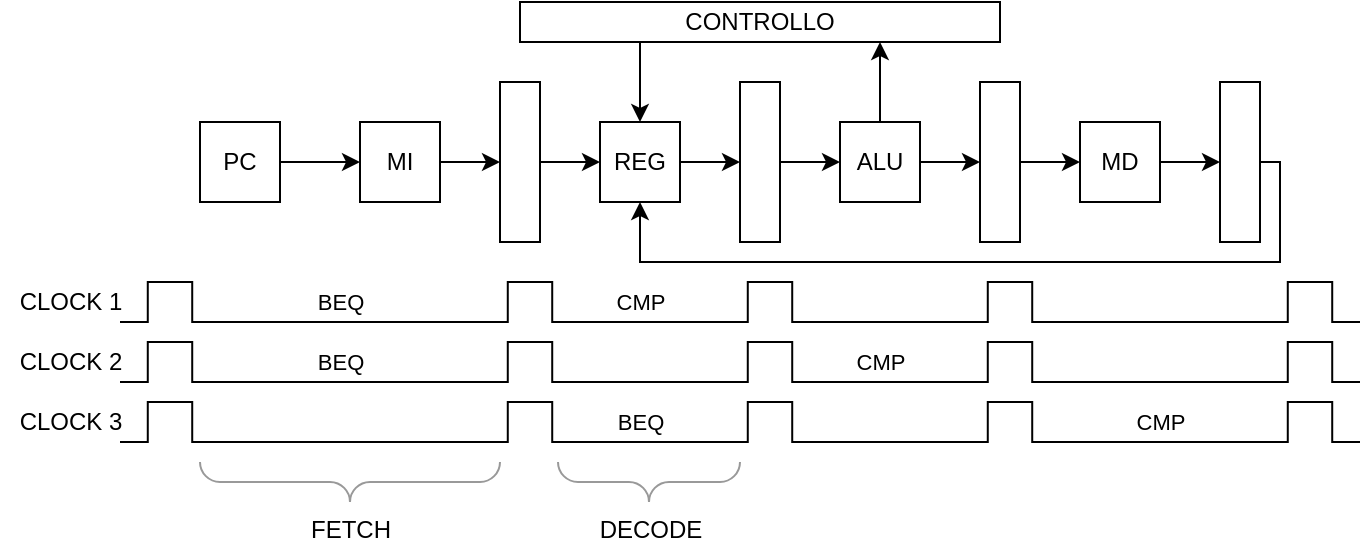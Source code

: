<mxfile>
    <diagram id="OR-BXBhnAxSEeM09ukOo" name="Pagina-1">
        <mxGraphModel dx="797" dy="571" grid="1" gridSize="10" guides="1" tooltips="1" connect="1" arrows="1" fold="1" page="1" pageScale="1" pageWidth="827" pageHeight="1169" math="0" shadow="0">
            <root>
                <mxCell id="0"/>
                <mxCell id="1" parent="0"/>
                <mxCell id="2" style="edgeStyle=none;html=1;exitX=1;exitY=0.5;exitDx=0;exitDy=0;entryX=0.5;entryY=1;entryDx=0;entryDy=0;" edge="1" parent="1" source="3" target="20">
                    <mxGeometry relative="1" as="geometry"/>
                </mxCell>
                <mxCell id="3" value="REG" style="whiteSpace=wrap;html=1;aspect=fixed;container=0;" vertex="1" parent="1">
                    <mxGeometry x="360" y="240" width="40" height="40" as="geometry"/>
                </mxCell>
                <mxCell id="4" style="edgeStyle=none;html=1;exitX=1;exitY=0.5;exitDx=0;exitDy=0;entryX=0.5;entryY=1;entryDx=0;entryDy=0;" edge="1" parent="1" source="5" target="18">
                    <mxGeometry relative="1" as="geometry"/>
                </mxCell>
                <mxCell id="5" value="MD" style="whiteSpace=wrap;html=1;aspect=fixed;container=0;" vertex="1" parent="1">
                    <mxGeometry x="600" y="240" width="40" height="40" as="geometry"/>
                </mxCell>
                <mxCell id="6" style="edgeStyle=none;html=1;exitX=1;exitY=0.5;exitDx=0;exitDy=0;entryX=0.5;entryY=1;entryDx=0;entryDy=0;" edge="1" parent="1" source="8" target="22">
                    <mxGeometry relative="1" as="geometry"/>
                </mxCell>
                <mxCell id="7" style="edgeStyle=orthogonalEdgeStyle;html=1;exitX=0.5;exitY=0;exitDx=0;exitDy=0;entryX=0.75;entryY=1;entryDx=0;entryDy=0;" edge="1" parent="1" source="8" target="14">
                    <mxGeometry relative="1" as="geometry"/>
                </mxCell>
                <mxCell id="8" value="ALU" style="whiteSpace=wrap;html=1;aspect=fixed;container=0;" vertex="1" parent="1">
                    <mxGeometry x="480" y="240" width="40" height="40" as="geometry"/>
                </mxCell>
                <mxCell id="9" style="edgeStyle=none;html=1;exitX=1;exitY=0.5;exitDx=0;exitDy=0;entryX=0.5;entryY=1;entryDx=0;entryDy=0;" edge="1" parent="1" source="10" target="16">
                    <mxGeometry relative="1" as="geometry"/>
                </mxCell>
                <mxCell id="10" value="MI" style="whiteSpace=wrap;html=1;aspect=fixed;container=0;" vertex="1" parent="1">
                    <mxGeometry x="240" y="240" width="40" height="40" as="geometry"/>
                </mxCell>
                <mxCell id="11" style="edgeStyle=none;html=1;exitX=1;exitY=0.5;exitDx=0;exitDy=0;entryX=0;entryY=0.5;entryDx=0;entryDy=0;" edge="1" parent="1" source="12" target="10">
                    <mxGeometry relative="1" as="geometry"/>
                </mxCell>
                <mxCell id="12" value="PC" style="whiteSpace=wrap;html=1;aspect=fixed;container=0;" vertex="1" parent="1">
                    <mxGeometry x="160" y="240" width="40" height="40" as="geometry"/>
                </mxCell>
                <mxCell id="13" style="edgeStyle=orthogonalEdgeStyle;html=1;exitX=0.25;exitY=1;exitDx=0;exitDy=0;entryX=0.5;entryY=0;entryDx=0;entryDy=0;" edge="1" parent="1" source="14" target="3">
                    <mxGeometry relative="1" as="geometry"/>
                </mxCell>
                <mxCell id="14" value="CONTROLLO" style="rounded=0;whiteSpace=wrap;html=1;container=0;" vertex="1" parent="1">
                    <mxGeometry x="320" y="180" width="240" height="20" as="geometry"/>
                </mxCell>
                <mxCell id="15" style="edgeStyle=none;html=1;exitX=0.5;exitY=0;exitDx=0;exitDy=0;entryX=0;entryY=0.5;entryDx=0;entryDy=0;" edge="1" parent="1" source="16" target="3">
                    <mxGeometry relative="1" as="geometry"/>
                </mxCell>
                <mxCell id="16" value="" style="rounded=0;whiteSpace=wrap;html=1;direction=south;" vertex="1" parent="1">
                    <mxGeometry x="310" y="220" width="20" height="80" as="geometry"/>
                </mxCell>
                <mxCell id="17" style="edgeStyle=orthogonalEdgeStyle;html=1;exitX=0.5;exitY=0;exitDx=0;exitDy=0;entryX=0.5;entryY=1;entryDx=0;entryDy=0;rounded=0;" edge="1" parent="1" source="18" target="3">
                    <mxGeometry relative="1" as="geometry">
                        <Array as="points">
                            <mxPoint x="700" y="260"/>
                            <mxPoint x="700" y="310"/>
                            <mxPoint x="380" y="310"/>
                        </Array>
                    </mxGeometry>
                </mxCell>
                <mxCell id="18" value="" style="rounded=0;whiteSpace=wrap;html=1;direction=south;" vertex="1" parent="1">
                    <mxGeometry x="670" y="220" width="20" height="80" as="geometry"/>
                </mxCell>
                <mxCell id="19" style="edgeStyle=none;html=1;exitX=0.5;exitY=0;exitDx=0;exitDy=0;entryX=0;entryY=0.5;entryDx=0;entryDy=0;" edge="1" parent="1" source="20" target="8">
                    <mxGeometry relative="1" as="geometry"/>
                </mxCell>
                <mxCell id="20" value="" style="rounded=0;whiteSpace=wrap;html=1;direction=south;" vertex="1" parent="1">
                    <mxGeometry x="430" y="220" width="20" height="80" as="geometry"/>
                </mxCell>
                <mxCell id="21" style="edgeStyle=none;html=1;exitX=0.5;exitY=0;exitDx=0;exitDy=0;entryX=0;entryY=0.5;entryDx=0;entryDy=0;" edge="1" parent="1" source="22" target="5">
                    <mxGeometry relative="1" as="geometry"/>
                </mxCell>
                <mxCell id="22" value="" style="rounded=0;whiteSpace=wrap;html=1;direction=south;" vertex="1" parent="1">
                    <mxGeometry x="550" y="220" width="20" height="80" as="geometry"/>
                </mxCell>
                <mxCell id="23" value="" style="pointerEvents=1;verticalLabelPosition=bottom;shadow=0;dashed=0;align=center;html=1;verticalAlign=top;shape=mxgraph.electrical.waveforms.pulse_1;" vertex="1" parent="1">
                    <mxGeometry x="300" y="320" width="50" height="20" as="geometry"/>
                </mxCell>
                <mxCell id="24" value="" style="pointerEvents=1;verticalLabelPosition=bottom;shadow=0;dashed=0;align=center;html=1;verticalAlign=top;shape=mxgraph.electrical.waveforms.pulse_1;" vertex="1" parent="1">
                    <mxGeometry x="120" y="320" width="50" height="20" as="geometry"/>
                </mxCell>
                <mxCell id="25" value="" style="pointerEvents=1;verticalLabelPosition=bottom;shadow=0;dashed=0;align=center;html=1;verticalAlign=top;shape=mxgraph.electrical.waveforms.pulse_1;" vertex="1" parent="1">
                    <mxGeometry x="540" y="320" width="50" height="20" as="geometry"/>
                </mxCell>
                <mxCell id="26" value="" style="pointerEvents=1;verticalLabelPosition=bottom;shadow=0;dashed=0;align=center;html=1;verticalAlign=top;shape=mxgraph.electrical.waveforms.pulse_1;" vertex="1" parent="1">
                    <mxGeometry x="420" y="320" width="50" height="20" as="geometry"/>
                </mxCell>
                <mxCell id="27" value="" style="pointerEvents=1;verticalLabelPosition=bottom;shadow=0;dashed=0;align=center;html=1;verticalAlign=top;shape=mxgraph.electrical.waveforms.pulse_1;" vertex="1" parent="1">
                    <mxGeometry x="690" y="320" width="50" height="20" as="geometry"/>
                </mxCell>
                <mxCell id="28" value="BEQ" style="endArrow=none;html=1;exitX=1;exitY=1;exitDx=0;exitDy=0;exitPerimeter=0;entryX=0;entryY=1;entryDx=0;entryDy=0;entryPerimeter=0;" edge="1" parent="1" source="24" target="23">
                    <mxGeometry x="-0.077" y="10" width="50" height="50" relative="1" as="geometry">
                        <mxPoint x="180" y="340" as="sourcePoint"/>
                        <mxPoint x="250" y="340" as="targetPoint"/>
                        <mxPoint as="offset"/>
                    </mxGeometry>
                </mxCell>
                <mxCell id="29" value="CMP" style="endArrow=none;html=1;exitX=1;exitY=1;exitDx=0;exitDy=0;exitPerimeter=0;entryX=0;entryY=1;entryDx=0;entryDy=0;entryPerimeter=0;" edge="1" parent="1" source="23" target="26">
                    <mxGeometry x="-0.143" y="10" width="50" height="50" relative="1" as="geometry">
                        <mxPoint x="340" y="360" as="sourcePoint"/>
                        <mxPoint x="410" y="330" as="targetPoint"/>
                        <mxPoint as="offset"/>
                    </mxGeometry>
                </mxCell>
                <mxCell id="30" value="" style="endArrow=none;html=1;exitX=1;exitY=1;exitDx=0;exitDy=0;exitPerimeter=0;entryX=0;entryY=1;entryDx=0;entryDy=0;entryPerimeter=0;" edge="1" parent="1" source="26" target="25">
                    <mxGeometry x="-0.143" y="10" width="50" height="50" relative="1" as="geometry">
                        <mxPoint x="470" y="355" as="sourcePoint"/>
                        <mxPoint x="520" y="305" as="targetPoint"/>
                        <mxPoint as="offset"/>
                    </mxGeometry>
                </mxCell>
                <mxCell id="31" value="" style="endArrow=none;html=1;exitX=1;exitY=1;exitDx=0;exitDy=0;exitPerimeter=0;entryX=0;entryY=1;entryDx=0;entryDy=0;entryPerimeter=0;" edge="1" parent="1" source="25" target="27">
                    <mxGeometry width="50" height="50" relative="1" as="geometry">
                        <mxPoint x="600" y="330" as="sourcePoint"/>
                        <mxPoint x="650" y="350" as="targetPoint"/>
                    </mxGeometry>
                </mxCell>
                <mxCell id="32" value="" style="pointerEvents=1;verticalLabelPosition=bottom;shadow=0;dashed=0;align=center;html=1;verticalAlign=top;shape=mxgraph.electrical.waveforms.pulse_1;" vertex="1" parent="1">
                    <mxGeometry x="300" y="350" width="50" height="20" as="geometry"/>
                </mxCell>
                <mxCell id="33" value="" style="pointerEvents=1;verticalLabelPosition=bottom;shadow=0;dashed=0;align=center;html=1;verticalAlign=top;shape=mxgraph.electrical.waveforms.pulse_1;" vertex="1" parent="1">
                    <mxGeometry x="120" y="350" width="50" height="20" as="geometry"/>
                </mxCell>
                <mxCell id="34" value="" style="pointerEvents=1;verticalLabelPosition=bottom;shadow=0;dashed=0;align=center;html=1;verticalAlign=top;shape=mxgraph.electrical.waveforms.pulse_1;" vertex="1" parent="1">
                    <mxGeometry x="540" y="350" width="50" height="20" as="geometry"/>
                </mxCell>
                <mxCell id="35" value="" style="pointerEvents=1;verticalLabelPosition=bottom;shadow=0;dashed=0;align=center;html=1;verticalAlign=top;shape=mxgraph.electrical.waveforms.pulse_1;" vertex="1" parent="1">
                    <mxGeometry x="420" y="350" width="50" height="20" as="geometry"/>
                </mxCell>
                <mxCell id="36" value="" style="pointerEvents=1;verticalLabelPosition=bottom;shadow=0;dashed=0;align=center;html=1;verticalAlign=top;shape=mxgraph.electrical.waveforms.pulse_1;" vertex="1" parent="1">
                    <mxGeometry x="690" y="350" width="50" height="20" as="geometry"/>
                </mxCell>
                <mxCell id="37" value="BEQ" style="endArrow=none;html=1;exitX=1;exitY=1;exitDx=0;exitDy=0;exitPerimeter=0;entryX=0;entryY=1;entryDx=0;entryDy=0;entryPerimeter=0;" edge="1" parent="1" source="33" target="32">
                    <mxGeometry x="-0.077" y="10" width="50" height="50" relative="1" as="geometry">
                        <mxPoint x="180" y="370" as="sourcePoint"/>
                        <mxPoint x="250" y="370" as="targetPoint"/>
                        <mxPoint as="offset"/>
                    </mxGeometry>
                </mxCell>
                <mxCell id="38" value="" style="endArrow=none;html=1;exitX=1;exitY=1;exitDx=0;exitDy=0;exitPerimeter=0;entryX=0;entryY=1;entryDx=0;entryDy=0;entryPerimeter=0;" edge="1" parent="1" source="32" target="35">
                    <mxGeometry x="-0.143" y="10" width="50" height="50" relative="1" as="geometry">
                        <mxPoint x="340" y="390" as="sourcePoint"/>
                        <mxPoint x="410" y="360" as="targetPoint"/>
                        <mxPoint as="offset"/>
                    </mxGeometry>
                </mxCell>
                <mxCell id="39" value="CMP" style="endArrow=none;html=1;exitX=1;exitY=1;exitDx=0;exitDy=0;exitPerimeter=0;entryX=0;entryY=1;entryDx=0;entryDy=0;entryPerimeter=0;" edge="1" parent="1" source="35" target="34">
                    <mxGeometry x="-0.143" y="10" width="50" height="50" relative="1" as="geometry">
                        <mxPoint x="470" y="385" as="sourcePoint"/>
                        <mxPoint x="520" y="335" as="targetPoint"/>
                        <mxPoint as="offset"/>
                    </mxGeometry>
                </mxCell>
                <mxCell id="40" value="" style="endArrow=none;html=1;exitX=1;exitY=1;exitDx=0;exitDy=0;exitPerimeter=0;entryX=0;entryY=1;entryDx=0;entryDy=0;entryPerimeter=0;" edge="1" parent="1" source="34" target="36">
                    <mxGeometry y="10" width="50" height="50" relative="1" as="geometry">
                        <mxPoint x="600" y="360" as="sourcePoint"/>
                        <mxPoint x="650" y="380" as="targetPoint"/>
                        <mxPoint as="offset"/>
                    </mxGeometry>
                </mxCell>
                <mxCell id="41" value="CLOCK 1" style="text;html=1;align=center;verticalAlign=middle;resizable=0;points=[];autosize=1;strokeColor=none;fillColor=none;" vertex="1" parent="1">
                    <mxGeometry x="60" y="315" width="70" height="30" as="geometry"/>
                </mxCell>
                <mxCell id="42" value="CLOCK 2" style="text;html=1;align=center;verticalAlign=middle;resizable=0;points=[];autosize=1;strokeColor=none;fillColor=none;" vertex="1" parent="1">
                    <mxGeometry x="60" y="345" width="70" height="30" as="geometry"/>
                </mxCell>
                <mxCell id="43" value="" style="pointerEvents=1;verticalLabelPosition=bottom;shadow=0;dashed=0;align=center;html=1;verticalAlign=top;shape=mxgraph.electrical.waveforms.pulse_1;" vertex="1" parent="1">
                    <mxGeometry x="300" y="380" width="50" height="20" as="geometry"/>
                </mxCell>
                <mxCell id="44" value="" style="pointerEvents=1;verticalLabelPosition=bottom;shadow=0;dashed=0;align=center;html=1;verticalAlign=top;shape=mxgraph.electrical.waveforms.pulse_1;" vertex="1" parent="1">
                    <mxGeometry x="120" y="380" width="50" height="20" as="geometry"/>
                </mxCell>
                <mxCell id="45" value="" style="pointerEvents=1;verticalLabelPosition=bottom;shadow=0;dashed=0;align=center;html=1;verticalAlign=top;shape=mxgraph.electrical.waveforms.pulse_1;" vertex="1" parent="1">
                    <mxGeometry x="540" y="380" width="50" height="20" as="geometry"/>
                </mxCell>
                <mxCell id="46" value="" style="pointerEvents=1;verticalLabelPosition=bottom;shadow=0;dashed=0;align=center;html=1;verticalAlign=top;shape=mxgraph.electrical.waveforms.pulse_1;" vertex="1" parent="1">
                    <mxGeometry x="420" y="380" width="50" height="20" as="geometry"/>
                </mxCell>
                <mxCell id="47" value="" style="pointerEvents=1;verticalLabelPosition=bottom;shadow=0;dashed=0;align=center;html=1;verticalAlign=top;shape=mxgraph.electrical.waveforms.pulse_1;" vertex="1" parent="1">
                    <mxGeometry x="690" y="380" width="50" height="20" as="geometry"/>
                </mxCell>
                <mxCell id="48" value="" style="endArrow=none;html=1;exitX=1;exitY=1;exitDx=0;exitDy=0;exitPerimeter=0;entryX=0;entryY=1;entryDx=0;entryDy=0;entryPerimeter=0;" edge="1" parent="1" source="44" target="43">
                    <mxGeometry width="50" height="50" relative="1" as="geometry">
                        <mxPoint x="180" y="400" as="sourcePoint"/>
                        <mxPoint x="250" y="400" as="targetPoint"/>
                    </mxGeometry>
                </mxCell>
                <mxCell id="49" value="BEQ" style="endArrow=none;html=1;exitX=1;exitY=1;exitDx=0;exitDy=0;exitPerimeter=0;entryX=0;entryY=1;entryDx=0;entryDy=0;entryPerimeter=0;" edge="1" parent="1" source="43" target="46">
                    <mxGeometry x="-0.143" y="10" width="50" height="50" relative="1" as="geometry">
                        <mxPoint x="340" y="420" as="sourcePoint"/>
                        <mxPoint x="410" y="390" as="targetPoint"/>
                        <mxPoint as="offset"/>
                    </mxGeometry>
                </mxCell>
                <mxCell id="50" value="" style="endArrow=none;html=1;exitX=1;exitY=1;exitDx=0;exitDy=0;exitPerimeter=0;entryX=0;entryY=1;entryDx=0;entryDy=0;entryPerimeter=0;" edge="1" parent="1" source="46" target="45">
                    <mxGeometry x="-0.143" y="10" width="50" height="50" relative="1" as="geometry">
                        <mxPoint x="470" y="415" as="sourcePoint"/>
                        <mxPoint x="520" y="365" as="targetPoint"/>
                        <mxPoint as="offset"/>
                    </mxGeometry>
                </mxCell>
                <mxCell id="51" value="CMP" style="endArrow=none;html=1;exitX=1;exitY=1;exitDx=0;exitDy=0;exitPerimeter=0;entryX=0;entryY=1;entryDx=0;entryDy=0;entryPerimeter=0;" edge="1" parent="1" source="45" target="47">
                    <mxGeometry y="10" width="50" height="50" relative="1" as="geometry">
                        <mxPoint x="600" y="390" as="sourcePoint"/>
                        <mxPoint x="650" y="410" as="targetPoint"/>
                        <mxPoint as="offset"/>
                    </mxGeometry>
                </mxCell>
                <mxCell id="52" value="CLOCK 3" style="text;html=1;align=center;verticalAlign=middle;resizable=0;points=[];autosize=1;strokeColor=none;fillColor=none;" vertex="1" parent="1">
                    <mxGeometry x="60" y="375" width="70" height="30" as="geometry"/>
                </mxCell>
                <mxCell id="53" value="FETCH" style="verticalLabelPosition=bottom;shadow=0;dashed=0;align=center;html=1;verticalAlign=top;strokeWidth=1;shape=mxgraph.mockup.markup.curlyBrace;strokeColor=#999999;direction=west;" vertex="1" parent="1">
                    <mxGeometry x="160" y="410" width="150" height="20" as="geometry"/>
                </mxCell>
                <mxCell id="54" value="DECODE" style="verticalLabelPosition=bottom;shadow=0;dashed=0;align=center;html=1;verticalAlign=top;strokeWidth=1;shape=mxgraph.mockup.markup.curlyBrace;strokeColor=#999999;direction=west;" vertex="1" parent="1">
                    <mxGeometry x="339" y="410" width="91" height="20" as="geometry"/>
                </mxCell>
            </root>
        </mxGraphModel>
    </diagram>
</mxfile>